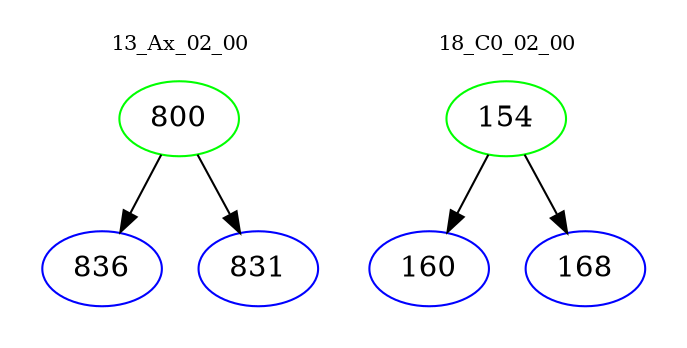 digraph{
subgraph cluster_0 {
color = white
label = "13_Ax_02_00";
fontsize=10;
T0_800 [label="800", color="green"]
T0_800 -> T0_836 [color="black"]
T0_836 [label="836", color="blue"]
T0_800 -> T0_831 [color="black"]
T0_831 [label="831", color="blue"]
}
subgraph cluster_1 {
color = white
label = "18_C0_02_00";
fontsize=10;
T1_154 [label="154", color="green"]
T1_154 -> T1_160 [color="black"]
T1_160 [label="160", color="blue"]
T1_154 -> T1_168 [color="black"]
T1_168 [label="168", color="blue"]
}
}
